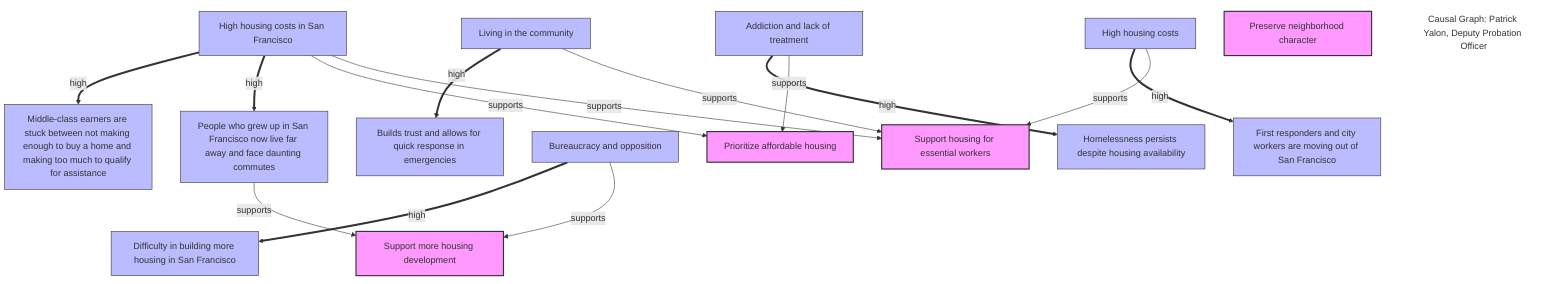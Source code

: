 graph TD;
    n0["High housing costs in San Francisco"]:::factorNode;
    n1["Middle-class earners are stuck between not making enough to buy a home and making too much to qualify for assistance"]:::factorNode;
    n2["People who grew up in San Francisco now live far away and face daunting commutes"]:::factorNode;
    n3["Living in the community"]:::factorNode;
    n4["Builds trust and allows for quick response in emergencies"]:::factorNode;
    n5["Bureaucracy and opposition"]:::factorNode;
    n6["Difficulty in building more housing in San Francisco"]:::factorNode;
    n7["High housing costs"]:::factorNode;
    n8["First responders and city workers are moving out of San Francisco"]:::factorNode;
    n9["Addiction and lack of treatment"]:::factorNode;
    n10["Homelessness persists despite housing availability"]:::factorNode;
    n11["Support more housing development"]:::stanceNode;
    n12["Preserve neighborhood character"]:::stanceNode;
    n13["Prioritize affordable housing"]:::stanceNode;
    n14["Support housing for essential workers"]:::stanceNode;
    n0 ==>|high| n1;
    n0 ==>|high| n2;
    n0 -->|supports| n13;
    n0 -->|supports| n14;
    n2 -->|supports| n11;
    n3 ==>|high| n4;
    n3 -->|supports| n14;
    n5 ==>|high| n6;
    n5 -->|supports| n11;
    n7 ==>|high| n8;
    n7 -->|supports| n14;
    n9 ==>|high| n10;
    n9 -->|supports| n13;
    classDef stanceNode fill:#f9f,stroke:#333,stroke-width:2px;
    classDef factorNode fill:#bbf,stroke:#333,stroke-width:1px;
    title["Causal Graph: Patrick Yalon, Deputy Probation Officer"]:::title;
    classDef title fill:none,stroke:none;